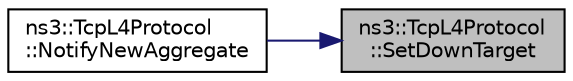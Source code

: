digraph "ns3::TcpL4Protocol::SetDownTarget"
{
 // LATEX_PDF_SIZE
  edge [fontname="Helvetica",fontsize="10",labelfontname="Helvetica",labelfontsize="10"];
  node [fontname="Helvetica",fontsize="10",shape=record];
  rankdir="RL";
  Node1 [label="ns3::TcpL4Protocol\l::SetDownTarget",height=0.2,width=0.4,color="black", fillcolor="grey75", style="filled", fontcolor="black",tooltip="This method allows a caller to set the current down target callback set for this L4 protocol (IPv4 ca..."];
  Node1 -> Node2 [dir="back",color="midnightblue",fontsize="10",style="solid",fontname="Helvetica"];
  Node2 [label="ns3::TcpL4Protocol\l::NotifyNewAggregate",height=0.2,width=0.4,color="black", fillcolor="white", style="filled",URL="$classns3_1_1_tcp_l4_protocol.html#ace34214dade5d0c0c2220ad01866111c",tooltip="Setup socket factory and callbacks when aggregated to a node."];
}
